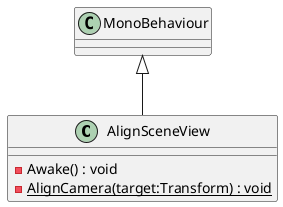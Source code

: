 @startuml
class AlignSceneView {
    - Awake() : void
    - {static} AlignCamera(target:Transform) : void
}
MonoBehaviour <|-- AlignSceneView
@enduml
